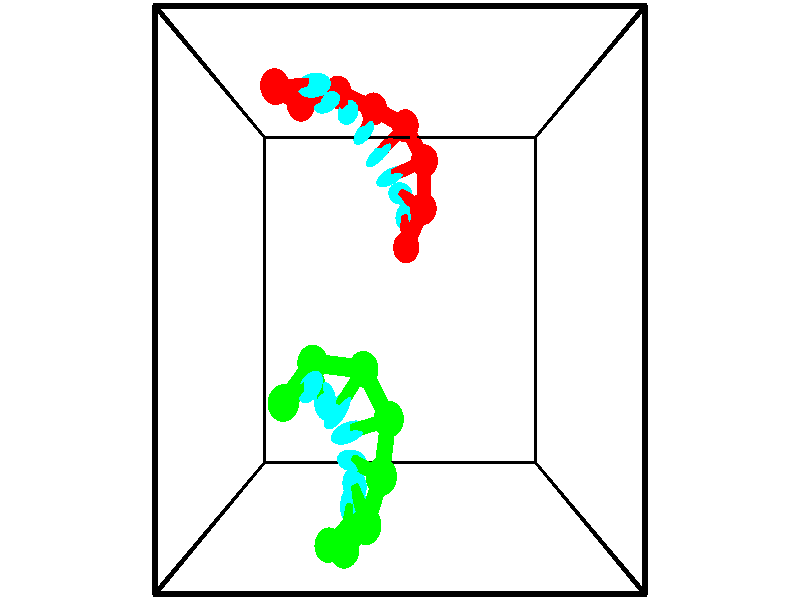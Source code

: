 // switches for output
#declare DRAW_BASES = 1; // possible values are 0, 1; only relevant for DNA ribbons
#declare DRAW_BASES_TYPE = 3; // possible values are 1, 2, 3; only relevant for DNA ribbons
#declare DRAW_FOG = 0; // set to 1 to enable fog

#include "colors.inc"

#include "transforms.inc"
background { rgb <1, 1, 1>}

#default {
   normal{
       ripples 0.25
       frequency 0.20
       turbulence 0.2
       lambda 5
   }
	finish {
		phong 0.1
		phong_size 40.
	}
}

// original window dimensions: 1024x640


// camera settings

camera {
	sky <-0, 1, 0>
	up <-0, 1, 0>
	right 1.6 * <1, 0, 0>
	location <2.5, 2.5, 11.1562>
	look_at <2.5, 2.5, 2.5>
	direction <0, 0, -8.6562>
	angle 67.0682
}


# declare cpy_camera_pos = <2.5, 2.5, 11.1562>;
# if (DRAW_FOG = 1)
fog {
	fog_type 2
	up vnormalize(cpy_camera_pos)
	color rgbt<1,1,1,0.3>
	distance 1e-5
	fog_alt 3e-3
	fog_offset 4
}
# end


// LIGHTS

# declare lum = 6;
global_settings {
	ambient_light rgb lum * <0.05, 0.05, 0.05>
	max_trace_level 15
}# declare cpy_direct_light_amount = 0.25;
light_source
{	1000 * <-1, -1, 1>,
	rgb lum * cpy_direct_light_amount
	parallel
}

light_source
{	1000 * <1, 1, -1>,
	rgb lum * cpy_direct_light_amount
	parallel
}

// strand 0

// nucleotide -1

// particle -1
sphere {
	<2.618158, 3.334666, -0.359224> 0.250000
	pigment { color rgbt <1,0,0,0> }
	no_shadow
}
cylinder {
	<2.608978, 3.649389, -0.605932>,  <2.603470, 3.838223, -0.753957>, 0.100000
	pigment { color rgbt <1,0,0,0> }
	no_shadow
}
cylinder {
	<2.608978, 3.649389, -0.605932>,  <2.618158, 3.334666, -0.359224>, 0.100000
	pigment { color rgbt <1,0,0,0> }
	no_shadow
}

// particle -1
sphere {
	<2.608978, 3.649389, -0.605932> 0.100000
	pigment { color rgbt <1,0,0,0> }
	no_shadow
}
sphere {
	0, 1
	scale<0.080000,0.200000,0.300000>
	matrix <-0.311496, 0.580594, 0.752251,
		0.949970, 0.209386, 0.231763,
		-0.022951, 0.786809, -0.616770,
		2.602093, 3.885432, -0.790963>
	pigment { color rgbt <0,1,1,0> }
	no_shadow
}
cylinder {
	<2.930372, 3.913037, -0.047134>,  <2.618158, 3.334666, -0.359224>, 0.130000
	pigment { color rgbt <1,0,0,0> }
	no_shadow
}

// nucleotide -1

// particle -1
sphere {
	<2.930372, 3.913037, -0.047134> 0.250000
	pigment { color rgbt <1,0,0,0> }
	no_shadow
}
cylinder {
	<2.684860, 4.087280, -0.310503>,  <2.537553, 4.191826, -0.468525>, 0.100000
	pigment { color rgbt <1,0,0,0> }
	no_shadow
}
cylinder {
	<2.684860, 4.087280, -0.310503>,  <2.930372, 3.913037, -0.047134>, 0.100000
	pigment { color rgbt <1,0,0,0> }
	no_shadow
}

// particle -1
sphere {
	<2.684860, 4.087280, -0.310503> 0.100000
	pigment { color rgbt <1,0,0,0> }
	no_shadow
}
sphere {
	0, 1
	scale<0.080000,0.200000,0.300000>
	matrix <-0.411250, 0.535495, 0.737644,
		0.673906, 0.723527, -0.149532,
		-0.613779, 0.435608, -0.658423,
		2.500727, 4.217963, -0.508030>
	pigment { color rgbt <0,1,1,0> }
	no_shadow
}
cylinder {
	<2.951123, 4.642179, -0.003851>,  <2.930372, 3.913037, -0.047134>, 0.130000
	pigment { color rgbt <1,0,0,0> }
	no_shadow
}

// nucleotide -1

// particle -1
sphere {
	<2.951123, 4.642179, -0.003851> 0.250000
	pigment { color rgbt <1,0,0,0> }
	no_shadow
}
cylinder {
	<2.591446, 4.528515, -0.136942>,  <2.375640, 4.460317, -0.216796>, 0.100000
	pigment { color rgbt <1,0,0,0> }
	no_shadow
}
cylinder {
	<2.591446, 4.528515, -0.136942>,  <2.951123, 4.642179, -0.003851>, 0.100000
	pigment { color rgbt <1,0,0,0> }
	no_shadow
}

// particle -1
sphere {
	<2.591446, 4.528515, -0.136942> 0.100000
	pigment { color rgbt <1,0,0,0> }
	no_shadow
}
sphere {
	0, 1
	scale<0.080000,0.200000,0.300000>
	matrix <-0.435983, 0.646259, 0.626313,
		0.037055, 0.708239, -0.705000,
		-0.899192, -0.284160, -0.332727,
		2.321688, 4.443267, -0.236760>
	pigment { color rgbt <0,1,1,0> }
	no_shadow
}
cylinder {
	<2.599753, 5.220154, -0.154805>,  <2.951123, 4.642179, -0.003851>, 0.130000
	pigment { color rgbt <1,0,0,0> }
	no_shadow
}

// nucleotide -1

// particle -1
sphere {
	<2.599753, 5.220154, -0.154805> 0.250000
	pigment { color rgbt <1,0,0,0> }
	no_shadow
}
cylinder {
	<2.317661, 4.949644, -0.069666>,  <2.148406, 4.787338, -0.018582>, 0.100000
	pigment { color rgbt <1,0,0,0> }
	no_shadow
}
cylinder {
	<2.317661, 4.949644, -0.069666>,  <2.599753, 5.220154, -0.154805>, 0.100000
	pigment { color rgbt <1,0,0,0> }
	no_shadow
}

// particle -1
sphere {
	<2.317661, 4.949644, -0.069666> 0.100000
	pigment { color rgbt <1,0,0,0> }
	no_shadow
}
sphere {
	0, 1
	scale<0.080000,0.200000,0.300000>
	matrix <-0.502473, 0.688557, 0.522886,
		-0.500173, 0.261804, -0.825400,
		-0.705229, -0.676275, 0.212848,
		2.106093, 4.746761, -0.005812>
	pigment { color rgbt <0,1,1,0> }
	no_shadow
}
cylinder {
	<2.004605, 5.517335, -0.282096>,  <2.599753, 5.220154, -0.154805>, 0.130000
	pigment { color rgbt <1,0,0,0> }
	no_shadow
}

// nucleotide -1

// particle -1
sphere {
	<2.004605, 5.517335, -0.282096> 0.250000
	pigment { color rgbt <1,0,0,0> }
	no_shadow
}
cylinder {
	<1.912842, 5.239853, -0.008997>,  <1.857784, 5.073363, 0.154862>, 0.100000
	pigment { color rgbt <1,0,0,0> }
	no_shadow
}
cylinder {
	<1.912842, 5.239853, -0.008997>,  <2.004605, 5.517335, -0.282096>, 0.100000
	pigment { color rgbt <1,0,0,0> }
	no_shadow
}

// particle -1
sphere {
	<1.912842, 5.239853, -0.008997> 0.100000
	pigment { color rgbt <1,0,0,0> }
	no_shadow
}
sphere {
	0, 1
	scale<0.080000,0.200000,0.300000>
	matrix <-0.462480, 0.694901, 0.550659,
		-0.856437, -0.189431, -0.480241,
		-0.229408, -0.693707, 0.682746,
		1.844019, 5.031741, 0.195827>
	pigment { color rgbt <0,1,1,0> }
	no_shadow
}
cylinder {
	<1.351487, 5.719792, -0.078796>,  <2.004605, 5.517335, -0.282096>, 0.130000
	pigment { color rgbt <1,0,0,0> }
	no_shadow
}

// nucleotide -1

// particle -1
sphere {
	<1.351487, 5.719792, -0.078796> 0.250000
	pigment { color rgbt <1,0,0,0> }
	no_shadow
}
cylinder {
	<1.478329, 5.469437, 0.206219>,  <1.554434, 5.319223, 0.377228>, 0.100000
	pigment { color rgbt <1,0,0,0> }
	no_shadow
}
cylinder {
	<1.478329, 5.469437, 0.206219>,  <1.351487, 5.719792, -0.078796>, 0.100000
	pigment { color rgbt <1,0,0,0> }
	no_shadow
}

// particle -1
sphere {
	<1.478329, 5.469437, 0.206219> 0.100000
	pigment { color rgbt <1,0,0,0> }
	no_shadow
}
sphere {
	0, 1
	scale<0.080000,0.200000,0.300000>
	matrix <-0.450335, 0.561837, 0.693929,
		-0.834652, -0.540928, -0.103698,
		0.317105, -0.625888, 0.712538,
		1.573460, 5.281671, 0.419980>
	pigment { color rgbt <0,1,1,0> }
	no_shadow
}
cylinder {
	<0.704732, 5.445121, 0.238493>,  <1.351487, 5.719792, -0.078796>, 0.130000
	pigment { color rgbt <1,0,0,0> }
	no_shadow
}

// nucleotide -1

// particle -1
sphere {
	<0.704732, 5.445121, 0.238493> 0.250000
	pigment { color rgbt <1,0,0,0> }
	no_shadow
}
cylinder {
	<1.005379, 5.393585, 0.497252>,  <1.185767, 5.362664, 0.652506>, 0.100000
	pigment { color rgbt <1,0,0,0> }
	no_shadow
}
cylinder {
	<1.005379, 5.393585, 0.497252>,  <0.704732, 5.445121, 0.238493>, 0.100000
	pigment { color rgbt <1,0,0,0> }
	no_shadow
}

// particle -1
sphere {
	<1.005379, 5.393585, 0.497252> 0.100000
	pigment { color rgbt <1,0,0,0> }
	no_shadow
}
sphere {
	0, 1
	scale<0.080000,0.200000,0.300000>
	matrix <-0.503218, 0.522044, 0.688653,
		-0.426433, -0.843132, 0.327542,
		0.751616, -0.128840, 0.646895,
		1.230864, 5.354933, 0.691320>
	pigment { color rgbt <0,1,1,0> }
	no_shadow
}
cylinder {
	<0.374845, 5.524880, 0.883543>,  <0.704732, 5.445121, 0.238493>, 0.130000
	pigment { color rgbt <1,0,0,0> }
	no_shadow
}

// nucleotide -1

// particle -1
sphere {
	<0.374845, 5.524880, 0.883543> 0.250000
	pigment { color rgbt <1,0,0,0> }
	no_shadow
}
cylinder {
	<0.763981, 5.510674, 0.975039>,  <0.997462, 5.502150, 1.029936>, 0.100000
	pigment { color rgbt <1,0,0,0> }
	no_shadow
}
cylinder {
	<0.763981, 5.510674, 0.975039>,  <0.374845, 5.524880, 0.883543>, 0.100000
	pigment { color rgbt <1,0,0,0> }
	no_shadow
}

// particle -1
sphere {
	<0.763981, 5.510674, 0.975039> 0.100000
	pigment { color rgbt <1,0,0,0> }
	no_shadow
}
sphere {
	0, 1
	scale<0.080000,0.200000,0.300000>
	matrix <-0.203693, 0.338082, 0.918809,
		-0.109967, -0.940446, 0.321665,
		0.972839, -0.035518, 0.228740,
		1.055833, 5.500019, 1.043660>
	pigment { color rgbt <0,1,1,0> }
	no_shadow
}
// strand 1

// nucleotide -1

// particle -1
sphere {
	<0.621531, 1.117868, 1.425359> 0.250000
	pigment { color rgbt <0,1,0,0> }
	no_shadow
}
cylinder {
	<0.902374, 1.268860, 1.666872>,  <1.070880, 1.359455, 1.811780>, 0.100000
	pigment { color rgbt <0,1,0,0> }
	no_shadow
}
cylinder {
	<0.902374, 1.268860, 1.666872>,  <0.621531, 1.117868, 1.425359>, 0.100000
	pigment { color rgbt <0,1,0,0> }
	no_shadow
}

// particle -1
sphere {
	<0.902374, 1.268860, 1.666872> 0.100000
	pigment { color rgbt <0,1,0,0> }
	no_shadow
}
sphere {
	0, 1
	scale<0.080000,0.200000,0.300000>
	matrix <0.710013, -0.306724, -0.633878,
		-0.054081, 0.873745, -0.483368,
		0.702109, 0.377479, 0.603783,
		1.113007, 1.382103, 1.848007>
	pigment { color rgbt <0,1,1,0> }
	no_shadow
}
cylinder {
	<1.057275, 1.635215, 1.192222>,  <0.621531, 1.117868, 1.425359>, 0.130000
	pigment { color rgbt <0,1,0,0> }
	no_shadow
}

// nucleotide -1

// particle -1
sphere {
	<1.057275, 1.635215, 1.192222> 0.250000
	pigment { color rgbt <0,1,0,0> }
	no_shadow
}
cylinder {
	<1.204369, 1.373802, 1.456848>,  <1.292625, 1.216954, 1.615624>, 0.100000
	pigment { color rgbt <0,1,0,0> }
	no_shadow
}
cylinder {
	<1.204369, 1.373802, 1.456848>,  <1.057275, 1.635215, 1.192222>, 0.100000
	pigment { color rgbt <0,1,0,0> }
	no_shadow
}

// particle -1
sphere {
	<1.204369, 1.373802, 1.456848> 0.100000
	pigment { color rgbt <0,1,0,0> }
	no_shadow
}
sphere {
	0, 1
	scale<0.080000,0.200000,0.300000>
	matrix <0.545842, -0.424272, -0.722530,
		0.752880, 0.626808, 0.200707,
		0.367734, -0.653532, 0.661564,
		1.314689, 1.177742, 1.655317>
	pigment { color rgbt <0,1,1,0> }
	no_shadow
}
cylinder {
	<1.894490, 1.547739, 1.201705>,  <1.057275, 1.635215, 1.192222>, 0.130000
	pigment { color rgbt <0,1,0,0> }
	no_shadow
}

// nucleotide -1

// particle -1
sphere {
	<1.894490, 1.547739, 1.201705> 0.250000
	pigment { color rgbt <0,1,0,0> }
	no_shadow
}
cylinder {
	<1.661163, 1.241070, 1.309004>,  <1.521168, 1.057068, 1.373383>, 0.100000
	pigment { color rgbt <0,1,0,0> }
	no_shadow
}
cylinder {
	<1.661163, 1.241070, 1.309004>,  <1.894490, 1.547739, 1.201705>, 0.100000
	pigment { color rgbt <0,1,0,0> }
	no_shadow
}

// particle -1
sphere {
	<1.661163, 1.241070, 1.309004> 0.100000
	pigment { color rgbt <0,1,0,0> }
	no_shadow
}
sphere {
	0, 1
	scale<0.080000,0.200000,0.300000>
	matrix <0.512829, -0.603729, -0.610342,
		0.629880, -0.218457, 0.745337,
		-0.583315, -0.766673, 0.268246,
		1.486169, 1.011068, 1.389478>
	pigment { color rgbt <0,1,1,0> }
	no_shadow
}
cylinder {
	<2.312991, 0.864866, 1.225506>,  <1.894490, 1.547739, 1.201705>, 0.130000
	pigment { color rgbt <0,1,0,0> }
	no_shadow
}

// nucleotide -1

// particle -1
sphere {
	<2.312991, 0.864866, 1.225506> 0.250000
	pigment { color rgbt <0,1,0,0> }
	no_shadow
}
cylinder {
	<1.929466, 0.755695, 1.194031>,  <1.699351, 0.690193, 1.175146>, 0.100000
	pigment { color rgbt <0,1,0,0> }
	no_shadow
}
cylinder {
	<1.929466, 0.755695, 1.194031>,  <2.312991, 0.864866, 1.225506>, 0.100000
	pigment { color rgbt <0,1,0,0> }
	no_shadow
}

// particle -1
sphere {
	<1.929466, 0.755695, 1.194031> 0.100000
	pigment { color rgbt <0,1,0,0> }
	no_shadow
}
sphere {
	0, 1
	scale<0.080000,0.200000,0.300000>
	matrix <0.272174, -0.803548, -0.529369,
		0.081250, -0.528982, 0.844735,
		-0.958812, -0.272925, -0.078687,
		1.641823, 0.673818, 1.170425>
	pigment { color rgbt <0,1,1,0> }
	no_shadow
}
cylinder {
	<2.201846, 0.154287, 1.533410>,  <2.312991, 0.864866, 1.225506>, 0.130000
	pigment { color rgbt <0,1,0,0> }
	no_shadow
}

// nucleotide -1

// particle -1
sphere {
	<2.201846, 0.154287, 1.533410> 0.250000
	pigment { color rgbt <0,1,0,0> }
	no_shadow
}
cylinder {
	<1.910408, 0.217655, 1.266861>,  <1.735545, 0.255676, 1.106932>, 0.100000
	pigment { color rgbt <0,1,0,0> }
	no_shadow
}
cylinder {
	<1.910408, 0.217655, 1.266861>,  <2.201846, 0.154287, 1.533410>, 0.100000
	pigment { color rgbt <0,1,0,0> }
	no_shadow
}

// particle -1
sphere {
	<1.910408, 0.217655, 1.266861> 0.100000
	pigment { color rgbt <0,1,0,0> }
	no_shadow
}
sphere {
	0, 1
	scale<0.080000,0.200000,0.300000>
	matrix <0.153808, -0.910197, -0.384558,
		-0.667451, -0.382680, 0.638799,
		-0.728595, 0.158421, -0.666372,
		1.691829, 0.265182, 1.066949>
	pigment { color rgbt <0,1,1,0> }
	no_shadow
}
cylinder {
	<1.950068, -0.539220, 1.397027>,  <2.201846, 0.154287, 1.533410>, 0.130000
	pigment { color rgbt <0,1,0,0> }
	no_shadow
}

// nucleotide -1

// particle -1
sphere {
	<1.950068, -0.539220, 1.397027> 0.250000
	pigment { color rgbt <0,1,0,0> }
	no_shadow
}
cylinder {
	<1.821709, -0.301037, 1.102421>,  <1.744693, -0.158127, 0.925657>, 0.100000
	pigment { color rgbt <0,1,0,0> }
	no_shadow
}
cylinder {
	<1.821709, -0.301037, 1.102421>,  <1.950068, -0.539220, 1.397027>, 0.100000
	pigment { color rgbt <0,1,0,0> }
	no_shadow
}

// particle -1
sphere {
	<1.821709, -0.301037, 1.102421> 0.100000
	pigment { color rgbt <0,1,0,0> }
	no_shadow
}
sphere {
	0, 1
	scale<0.080000,0.200000,0.300000>
	matrix <0.137853, -0.739995, -0.658335,
		-0.937027, -0.312790, 0.155378,
		-0.320900, 0.595458, -0.736515,
		1.725439, -0.122399, 0.881467>
	pigment { color rgbt <0,1,1,0> }
	no_shadow
}
cylinder {
	<1.566700, -1.003545, 0.991929>,  <1.950068, -0.539220, 1.397027>, 0.130000
	pigment { color rgbt <0,1,0,0> }
	no_shadow
}

// nucleotide -1

// particle -1
sphere {
	<1.566700, -1.003545, 0.991929> 0.250000
	pigment { color rgbt <0,1,0,0> }
	no_shadow
}
cylinder {
	<1.611076, -0.692574, 0.744286>,  <1.637702, -0.505990, 0.595700>, 0.100000
	pigment { color rgbt <0,1,0,0> }
	no_shadow
}
cylinder {
	<1.611076, -0.692574, 0.744286>,  <1.566700, -1.003545, 0.991929>, 0.100000
	pigment { color rgbt <0,1,0,0> }
	no_shadow
}

// particle -1
sphere {
	<1.611076, -0.692574, 0.744286> 0.100000
	pigment { color rgbt <0,1,0,0> }
	no_shadow
}
sphere {
	0, 1
	scale<0.080000,0.200000,0.300000>
	matrix <0.192919, -0.627951, -0.753963,
		-0.974923, -0.035792, -0.219647,
		0.110941, 0.777430, -0.619108,
		1.644359, -0.459345, 0.558553>
	pigment { color rgbt <0,1,1,0> }
	no_shadow
}
cylinder {
	<1.222108, -1.153195, 0.357557>,  <1.566700, -1.003545, 0.991929>, 0.130000
	pigment { color rgbt <0,1,0,0> }
	no_shadow
}

// nucleotide -1

// particle -1
sphere {
	<1.222108, -1.153195, 0.357557> 0.250000
	pigment { color rgbt <0,1,0,0> }
	no_shadow
}
cylinder {
	<1.515129, -0.903671, 0.248579>,  <1.690942, -0.753957, 0.183192>, 0.100000
	pigment { color rgbt <0,1,0,0> }
	no_shadow
}
cylinder {
	<1.515129, -0.903671, 0.248579>,  <1.222108, -1.153195, 0.357557>, 0.100000
	pigment { color rgbt <0,1,0,0> }
	no_shadow
}

// particle -1
sphere {
	<1.515129, -0.903671, 0.248579> 0.100000
	pigment { color rgbt <0,1,0,0> }
	no_shadow
}
sphere {
	0, 1
	scale<0.080000,0.200000,0.300000>
	matrix <0.212522, -0.589821, -0.779067,
		-0.646683, 0.512808, -0.564649,
		0.732554, 0.623810, -0.272444,
		1.734895, -0.716528, 0.166846>
	pigment { color rgbt <0,1,1,0> }
	no_shadow
}
// box output
cylinder {
	<0.000000, 0.000000, 0.000000>,  <5.000000, 0.000000, 0.000000>, 0.025000
	pigment { color rgbt <0,0,0,0> }
	no_shadow
}
cylinder {
	<0.000000, 0.000000, 0.000000>,  <0.000000, 5.000000, 0.000000>, 0.025000
	pigment { color rgbt <0,0,0,0> }
	no_shadow
}
cylinder {
	<0.000000, 0.000000, 0.000000>,  <0.000000, 0.000000, 5.000000>, 0.025000
	pigment { color rgbt <0,0,0,0> }
	no_shadow
}
cylinder {
	<5.000000, 5.000000, 5.000000>,  <0.000000, 5.000000, 5.000000>, 0.025000
	pigment { color rgbt <0,0,0,0> }
	no_shadow
}
cylinder {
	<5.000000, 5.000000, 5.000000>,  <5.000000, 0.000000, 5.000000>, 0.025000
	pigment { color rgbt <0,0,0,0> }
	no_shadow
}
cylinder {
	<5.000000, 5.000000, 5.000000>,  <5.000000, 5.000000, 0.000000>, 0.025000
	pigment { color rgbt <0,0,0,0> }
	no_shadow
}
cylinder {
	<0.000000, 0.000000, 5.000000>,  <0.000000, 5.000000, 5.000000>, 0.025000
	pigment { color rgbt <0,0,0,0> }
	no_shadow
}
cylinder {
	<0.000000, 0.000000, 5.000000>,  <5.000000, 0.000000, 5.000000>, 0.025000
	pigment { color rgbt <0,0,0,0> }
	no_shadow
}
cylinder {
	<5.000000, 5.000000, 0.000000>,  <0.000000, 5.000000, 0.000000>, 0.025000
	pigment { color rgbt <0,0,0,0> }
	no_shadow
}
cylinder {
	<5.000000, 5.000000, 0.000000>,  <5.000000, 0.000000, 0.000000>, 0.025000
	pigment { color rgbt <0,0,0,0> }
	no_shadow
}
cylinder {
	<5.000000, 0.000000, 5.000000>,  <5.000000, 0.000000, 0.000000>, 0.025000
	pigment { color rgbt <0,0,0,0> }
	no_shadow
}
cylinder {
	<0.000000, 5.000000, 0.000000>,  <0.000000, 5.000000, 5.000000>, 0.025000
	pigment { color rgbt <0,0,0,0> }
	no_shadow
}
// end of box output
